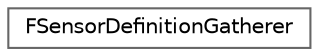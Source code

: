 digraph "类继承关系图"
{
 // INTERACTIVE_SVG=YES
 // LATEX_PDF_SIZE
  bgcolor="transparent";
  edge [fontname=Helvetica,fontsize=10,labelfontname=Helvetica,labelfontsize=10];
  node [fontname=Helvetica,fontsize=10,shape=box,height=0.2,width=0.4];
  rankdir="LR";
  Node0 [id="Node000000",label="FSensorDefinitionGatherer",height=0.2,width=0.4,color="grey40", fillcolor="white", style="filled",URL="$dc/dd0/classFSensorDefinitionGatherer.html",tooltip="Retrieve the definitions of all the sensors registered in the SensorRegistry by calling their static ..."];
}
